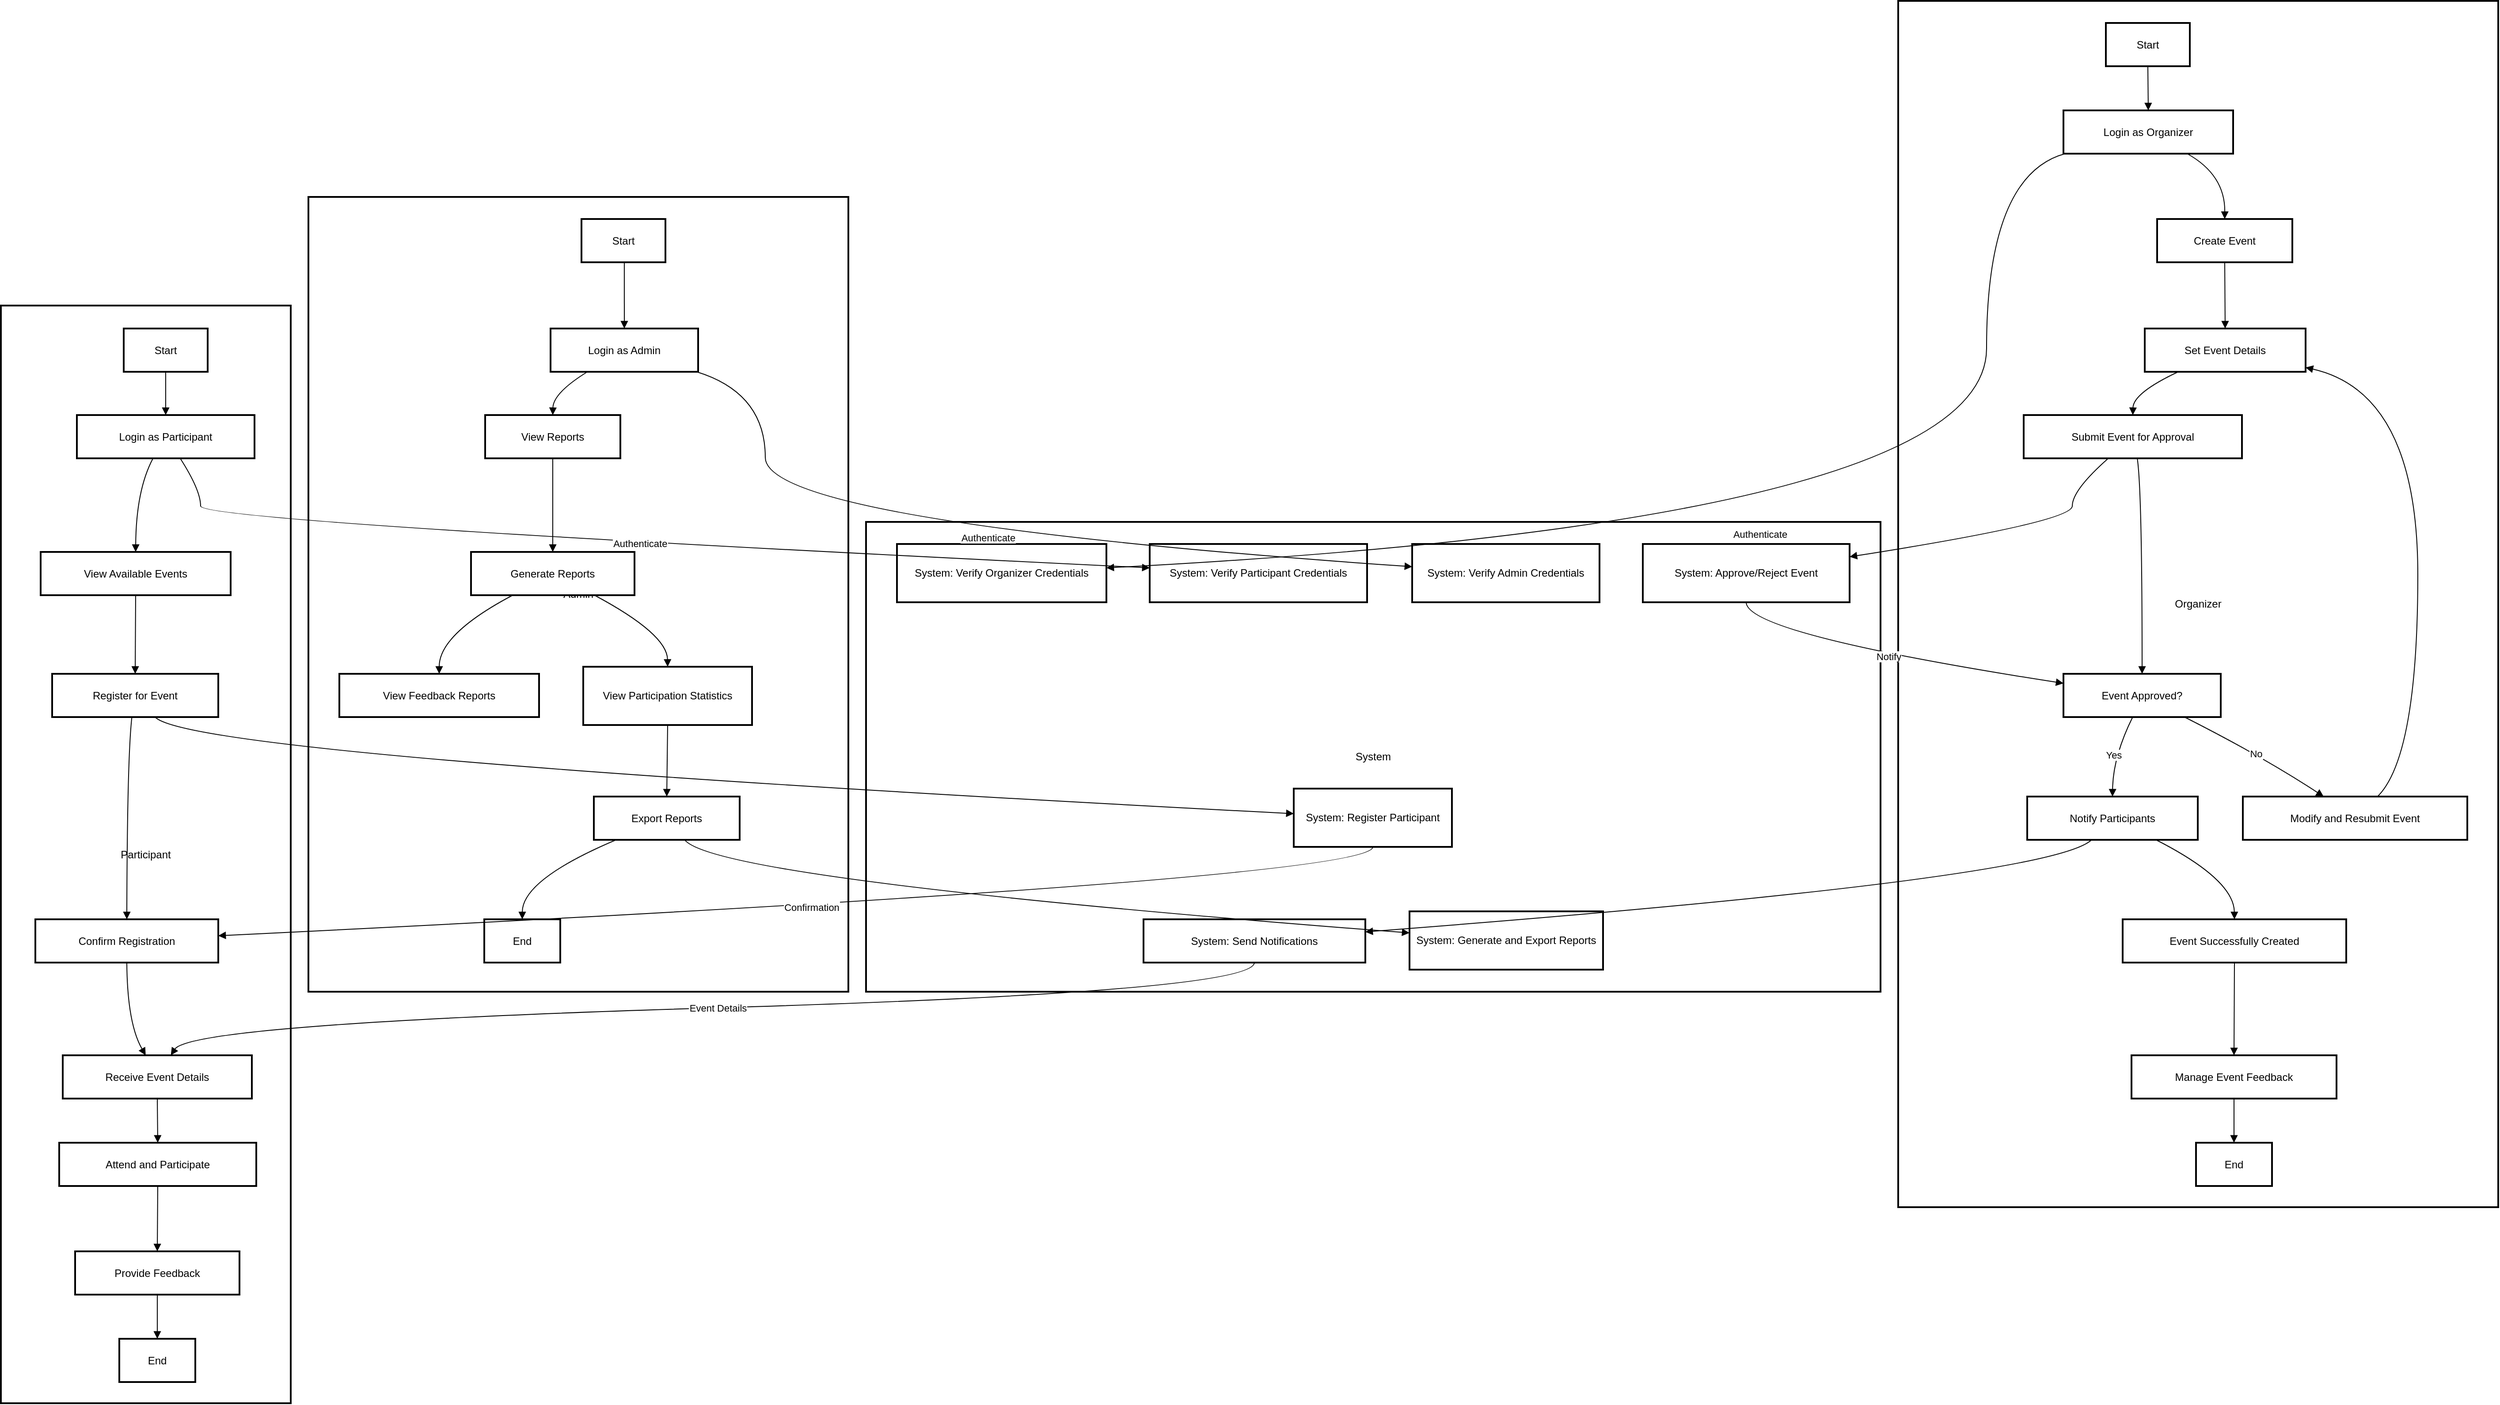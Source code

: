 <mxfile version="24.8.0">
  <diagram name="Page-1" id="Lv1EXdllRTtPLXimmgLl">
    <mxGraphModel dx="1632" dy="832" grid="1" gridSize="10" guides="1" tooltips="1" connect="1" arrows="1" fold="1" page="1" pageScale="1" pageWidth="850" pageHeight="1100" math="0" shadow="0">
      <root>
        <mxCell id="0" />
        <mxCell id="1" parent="0" />
        <mxCell id="HRPX82jSvd55i5NpNz3y-71" value="System" style="whiteSpace=wrap;strokeWidth=2;" vertex="1" parent="1">
          <mxGeometry x="1819" y="850" width="1148" height="532" as="geometry" />
        </mxCell>
        <mxCell id="HRPX82jSvd55i5NpNz3y-72" value="Admin" style="whiteSpace=wrap;strokeWidth=2;" vertex="1" parent="1">
          <mxGeometry x="1188" y="482" width="611" height="900" as="geometry" />
        </mxCell>
        <mxCell id="HRPX82jSvd55i5NpNz3y-73" value="Participant" style="whiteSpace=wrap;strokeWidth=2;" vertex="1" parent="1">
          <mxGeometry x="840" y="605" width="328" height="1243" as="geometry" />
        </mxCell>
        <mxCell id="HRPX82jSvd55i5NpNz3y-74" value="Organizer" style="whiteSpace=wrap;strokeWidth=2;" vertex="1" parent="1">
          <mxGeometry x="2987" y="260" width="679" height="1366" as="geometry" />
        </mxCell>
        <mxCell id="HRPX82jSvd55i5NpNz3y-75" value="Start" style="whiteSpace=wrap;strokeWidth=2;" vertex="1" parent="1">
          <mxGeometry x="3222" y="285" width="95" height="49" as="geometry" />
        </mxCell>
        <mxCell id="HRPX82jSvd55i5NpNz3y-76" value="Login as Organizer" style="whiteSpace=wrap;strokeWidth=2;" vertex="1" parent="1">
          <mxGeometry x="3174" y="384" width="192" height="49" as="geometry" />
        </mxCell>
        <mxCell id="HRPX82jSvd55i5NpNz3y-77" value="Create Event" style="whiteSpace=wrap;strokeWidth=2;" vertex="1" parent="1">
          <mxGeometry x="3280" y="507" width="153" height="49" as="geometry" />
        </mxCell>
        <mxCell id="HRPX82jSvd55i5NpNz3y-78" value="Set Event Details" style="whiteSpace=wrap;strokeWidth=2;" vertex="1" parent="1">
          <mxGeometry x="3266" y="631" width="182" height="49" as="geometry" />
        </mxCell>
        <mxCell id="HRPX82jSvd55i5NpNz3y-79" value="Submit Event for Approval" style="whiteSpace=wrap;strokeWidth=2;" vertex="1" parent="1">
          <mxGeometry x="3129" y="729" width="247" height="49" as="geometry" />
        </mxCell>
        <mxCell id="HRPX82jSvd55i5NpNz3y-80" value="Event Approved?" style="whiteSpace=wrap;strokeWidth=2;" vertex="1" parent="1">
          <mxGeometry x="3174" y="1022" width="178" height="49" as="geometry" />
        </mxCell>
        <mxCell id="HRPX82jSvd55i5NpNz3y-81" value="Notify Participants" style="whiteSpace=wrap;strokeWidth=2;" vertex="1" parent="1">
          <mxGeometry x="3133" y="1161" width="193" height="49" as="geometry" />
        </mxCell>
        <mxCell id="HRPX82jSvd55i5NpNz3y-82" value="Event Successfully Created" style="whiteSpace=wrap;strokeWidth=2;" vertex="1" parent="1">
          <mxGeometry x="3241" y="1300" width="253" height="49" as="geometry" />
        </mxCell>
        <mxCell id="HRPX82jSvd55i5NpNz3y-83" value="Manage Event Feedback" style="whiteSpace=wrap;strokeWidth=2;" vertex="1" parent="1">
          <mxGeometry x="3251" y="1454" width="232" height="49" as="geometry" />
        </mxCell>
        <mxCell id="HRPX82jSvd55i5NpNz3y-84" value="End" style="whiteSpace=wrap;strokeWidth=2;" vertex="1" parent="1">
          <mxGeometry x="3324" y="1553" width="86" height="49" as="geometry" />
        </mxCell>
        <mxCell id="HRPX82jSvd55i5NpNz3y-85" value="Modify and Resubmit Event" style="whiteSpace=wrap;strokeWidth=2;" vertex="1" parent="1">
          <mxGeometry x="3377" y="1161" width="254" height="49" as="geometry" />
        </mxCell>
        <mxCell id="HRPX82jSvd55i5NpNz3y-86" value="Start" style="whiteSpace=wrap;strokeWidth=2;" vertex="1" parent="1">
          <mxGeometry x="979" y="631" width="95" height="49" as="geometry" />
        </mxCell>
        <mxCell id="HRPX82jSvd55i5NpNz3y-87" value="Login as Participant" style="whiteSpace=wrap;strokeWidth=2;" vertex="1" parent="1">
          <mxGeometry x="926" y="729" width="201" height="49" as="geometry" />
        </mxCell>
        <mxCell id="HRPX82jSvd55i5NpNz3y-88" value="View Available Events" style="whiteSpace=wrap;strokeWidth=2;" vertex="1" parent="1">
          <mxGeometry x="885" y="884" width="215" height="49" as="geometry" />
        </mxCell>
        <mxCell id="HRPX82jSvd55i5NpNz3y-89" value="Register for Event" style="whiteSpace=wrap;strokeWidth=2;" vertex="1" parent="1">
          <mxGeometry x="898" y="1022" width="188" height="49" as="geometry" />
        </mxCell>
        <mxCell id="HRPX82jSvd55i5NpNz3y-90" value="Confirm Registration" style="whiteSpace=wrap;strokeWidth=2;" vertex="1" parent="1">
          <mxGeometry x="879" y="1300" width="207" height="49" as="geometry" />
        </mxCell>
        <mxCell id="HRPX82jSvd55i5NpNz3y-91" value="Receive Event Details" style="whiteSpace=wrap;strokeWidth=2;" vertex="1" parent="1">
          <mxGeometry x="910" y="1454" width="214" height="49" as="geometry" />
        </mxCell>
        <mxCell id="HRPX82jSvd55i5NpNz3y-92" value="Attend and Participate" style="whiteSpace=wrap;strokeWidth=2;" vertex="1" parent="1">
          <mxGeometry x="906" y="1553" width="223" height="49" as="geometry" />
        </mxCell>
        <mxCell id="HRPX82jSvd55i5NpNz3y-93" value="Provide Feedback" style="whiteSpace=wrap;strokeWidth=2;" vertex="1" parent="1">
          <mxGeometry x="924" y="1676" width="186" height="49" as="geometry" />
        </mxCell>
        <mxCell id="HRPX82jSvd55i5NpNz3y-94" value="End" style="whiteSpace=wrap;strokeWidth=2;" vertex="1" parent="1">
          <mxGeometry x="974" y="1775" width="86" height="49" as="geometry" />
        </mxCell>
        <mxCell id="HRPX82jSvd55i5NpNz3y-95" value="Start" style="whiteSpace=wrap;strokeWidth=2;" vertex="1" parent="1">
          <mxGeometry x="1497" y="507" width="95" height="49" as="geometry" />
        </mxCell>
        <mxCell id="HRPX82jSvd55i5NpNz3y-96" value="Login as Admin" style="whiteSpace=wrap;strokeWidth=2;" vertex="1" parent="1">
          <mxGeometry x="1462" y="631" width="167" height="49" as="geometry" />
        </mxCell>
        <mxCell id="HRPX82jSvd55i5NpNz3y-97" value="View Reports" style="whiteSpace=wrap;strokeWidth=2;" vertex="1" parent="1">
          <mxGeometry x="1388" y="729" width="153" height="49" as="geometry" />
        </mxCell>
        <mxCell id="HRPX82jSvd55i5NpNz3y-98" value="Generate Reports" style="whiteSpace=wrap;strokeWidth=2;" vertex="1" parent="1">
          <mxGeometry x="1372" y="884" width="185" height="49" as="geometry" />
        </mxCell>
        <mxCell id="HRPX82jSvd55i5NpNz3y-99" value="View Feedback Reports" style="whiteSpace=wrap;strokeWidth=2;" vertex="1" parent="1">
          <mxGeometry x="1223" y="1022" width="226" height="49" as="geometry" />
        </mxCell>
        <mxCell id="HRPX82jSvd55i5NpNz3y-100" value="View Participation Statistics" style="whiteSpace=wrap;strokeWidth=2;" vertex="1" parent="1">
          <mxGeometry x="1499" y="1014" width="191" height="66" as="geometry" />
        </mxCell>
        <mxCell id="HRPX82jSvd55i5NpNz3y-101" value="Export Reports" style="whiteSpace=wrap;strokeWidth=2;" vertex="1" parent="1">
          <mxGeometry x="1511" y="1161" width="165" height="49" as="geometry" />
        </mxCell>
        <mxCell id="HRPX82jSvd55i5NpNz3y-102" value="End" style="whiteSpace=wrap;strokeWidth=2;" vertex="1" parent="1">
          <mxGeometry x="1387" y="1300" width="86" height="49" as="geometry" />
        </mxCell>
        <mxCell id="HRPX82jSvd55i5NpNz3y-103" value="System: Verify Organizer Credentials" style="whiteSpace=wrap;strokeWidth=2;" vertex="1" parent="1">
          <mxGeometry x="1854" y="875" width="237" height="66" as="geometry" />
        </mxCell>
        <mxCell id="HRPX82jSvd55i5NpNz3y-104" value="System: Verify Participant Credentials" style="whiteSpace=wrap;strokeWidth=2;" vertex="1" parent="1">
          <mxGeometry x="2140" y="875" width="246" height="66" as="geometry" />
        </mxCell>
        <mxCell id="HRPX82jSvd55i5NpNz3y-105" value="System: Verify Admin Credentials" style="whiteSpace=wrap;strokeWidth=2;" vertex="1" parent="1">
          <mxGeometry x="2437" y="875" width="212" height="66" as="geometry" />
        </mxCell>
        <mxCell id="HRPX82jSvd55i5NpNz3y-106" value="System: Approve/Reject Event" style="whiteSpace=wrap;strokeWidth=2;" vertex="1" parent="1">
          <mxGeometry x="2698" y="875" width="234" height="66" as="geometry" />
        </mxCell>
        <mxCell id="HRPX82jSvd55i5NpNz3y-107" value="System: Register Participant" style="whiteSpace=wrap;strokeWidth=2;" vertex="1" parent="1">
          <mxGeometry x="2303" y="1152" width="179" height="66" as="geometry" />
        </mxCell>
        <mxCell id="HRPX82jSvd55i5NpNz3y-108" value="System: Send Notifications" style="whiteSpace=wrap;strokeWidth=2;" vertex="1" parent="1">
          <mxGeometry x="2133" y="1300" width="251" height="49" as="geometry" />
        </mxCell>
        <mxCell id="HRPX82jSvd55i5NpNz3y-109" value="System: Generate and Export Reports" style="whiteSpace=wrap;strokeWidth=2;" vertex="1" parent="1">
          <mxGeometry x="2434" y="1291" width="219" height="66" as="geometry" />
        </mxCell>
        <mxCell id="HRPX82jSvd55i5NpNz3y-110" value="" style="curved=1;startArrow=none;endArrow=block;exitX=0.5;exitY=0.99;entryX=0.5;entryY=-0.01;rounded=0;" edge="1" parent="1" source="HRPX82jSvd55i5NpNz3y-75" target="HRPX82jSvd55i5NpNz3y-76">
          <mxGeometry relative="1" as="geometry">
            <Array as="points" />
          </mxGeometry>
        </mxCell>
        <mxCell id="HRPX82jSvd55i5NpNz3y-111" value="" style="curved=1;startArrow=none;endArrow=block;exitX=0.72;exitY=0.98;entryX=0.5;entryY=0;rounded=0;" edge="1" parent="1" source="HRPX82jSvd55i5NpNz3y-76" target="HRPX82jSvd55i5NpNz3y-77">
          <mxGeometry relative="1" as="geometry">
            <Array as="points">
              <mxPoint x="3357" y="457" />
            </Array>
          </mxGeometry>
        </mxCell>
        <mxCell id="HRPX82jSvd55i5NpNz3y-112" value="" style="curved=1;startArrow=none;endArrow=block;exitX=0.5;exitY=0.99;entryX=0.5;entryY=-0.01;rounded=0;" edge="1" parent="1" source="HRPX82jSvd55i5NpNz3y-77" target="HRPX82jSvd55i5NpNz3y-78">
          <mxGeometry relative="1" as="geometry">
            <Array as="points" />
          </mxGeometry>
        </mxCell>
        <mxCell id="HRPX82jSvd55i5NpNz3y-113" value="" style="curved=1;startArrow=none;endArrow=block;exitX=0.22;exitY=0.98;entryX=0.5;entryY=0;rounded=0;" edge="1" parent="1" source="HRPX82jSvd55i5NpNz3y-78" target="HRPX82jSvd55i5NpNz3y-79">
          <mxGeometry relative="1" as="geometry">
            <Array as="points">
              <mxPoint x="3253" y="704" />
            </Array>
          </mxGeometry>
        </mxCell>
        <mxCell id="HRPX82jSvd55i5NpNz3y-114" value="" style="curved=1;startArrow=none;endArrow=block;exitX=0.52;exitY=0.99;entryX=0.5;entryY=0.01;rounded=0;" edge="1" parent="1" source="HRPX82jSvd55i5NpNz3y-79" target="HRPX82jSvd55i5NpNz3y-80">
          <mxGeometry relative="1" as="geometry">
            <Array as="points">
              <mxPoint x="3263" y="814" />
            </Array>
          </mxGeometry>
        </mxCell>
        <mxCell id="HRPX82jSvd55i5NpNz3y-115" value="Yes" style="curved=1;startArrow=none;endArrow=block;exitX=0.44;exitY=1;entryX=0.5;entryY=0;rounded=0;" edge="1" parent="1" source="HRPX82jSvd55i5NpNz3y-80" target="HRPX82jSvd55i5NpNz3y-81">
          <mxGeometry relative="1" as="geometry">
            <Array as="points">
              <mxPoint x="3230" y="1116" />
            </Array>
          </mxGeometry>
        </mxCell>
        <mxCell id="HRPX82jSvd55i5NpNz3y-116" value="" style="curved=1;startArrow=none;endArrow=block;exitX=0.75;exitY=0.99;entryX=0.5;entryY=-0.01;rounded=0;" edge="1" parent="1" source="HRPX82jSvd55i5NpNz3y-81" target="HRPX82jSvd55i5NpNz3y-82">
          <mxGeometry relative="1" as="geometry">
            <Array as="points">
              <mxPoint x="3367" y="1255" />
            </Array>
          </mxGeometry>
        </mxCell>
        <mxCell id="HRPX82jSvd55i5NpNz3y-117" value="" style="curved=1;startArrow=none;endArrow=block;exitX=0.5;exitY=0.98;entryX=0.5;entryY=0.01;rounded=0;" edge="1" parent="1" source="HRPX82jSvd55i5NpNz3y-82" target="HRPX82jSvd55i5NpNz3y-83">
          <mxGeometry relative="1" as="geometry">
            <Array as="points" />
          </mxGeometry>
        </mxCell>
        <mxCell id="HRPX82jSvd55i5NpNz3y-118" value="" style="curved=1;startArrow=none;endArrow=block;exitX=0.5;exitY=1;entryX=0.5;entryY=0;rounded=0;" edge="1" parent="1" source="HRPX82jSvd55i5NpNz3y-83" target="HRPX82jSvd55i5NpNz3y-84">
          <mxGeometry relative="1" as="geometry">
            <Array as="points" />
          </mxGeometry>
        </mxCell>
        <mxCell id="HRPX82jSvd55i5NpNz3y-119" value="No" style="curved=1;startArrow=none;endArrow=block;exitX=0.77;exitY=1;entryX=0.36;entryY=0;rounded=0;" edge="1" parent="1" source="HRPX82jSvd55i5NpNz3y-80" target="HRPX82jSvd55i5NpNz3y-85">
          <mxGeometry relative="1" as="geometry">
            <Array as="points">
              <mxPoint x="3400" y="1116" />
            </Array>
          </mxGeometry>
        </mxCell>
        <mxCell id="HRPX82jSvd55i5NpNz3y-120" value="" style="curved=1;startArrow=none;endArrow=block;exitX=0.6;exitY=0;entryX=1;entryY=0.9;rounded=0;" edge="1" parent="1" source="HRPX82jSvd55i5NpNz3y-85" target="HRPX82jSvd55i5NpNz3y-78">
          <mxGeometry relative="1" as="geometry">
            <Array as="points">
              <mxPoint x="3575" y="1116" />
              <mxPoint x="3575" y="704" />
            </Array>
          </mxGeometry>
        </mxCell>
        <mxCell id="HRPX82jSvd55i5NpNz3y-121" value="" style="curved=1;startArrow=none;endArrow=block;exitX=0.5;exitY=0.98;entryX=0.5;entryY=0;rounded=0;" edge="1" parent="1" source="HRPX82jSvd55i5NpNz3y-86" target="HRPX82jSvd55i5NpNz3y-87">
          <mxGeometry relative="1" as="geometry">
            <Array as="points" />
          </mxGeometry>
        </mxCell>
        <mxCell id="HRPX82jSvd55i5NpNz3y-122" value="" style="curved=1;startArrow=none;endArrow=block;exitX=0.43;exitY=0.99;entryX=0.5;entryY=0;rounded=0;" edge="1" parent="1" source="HRPX82jSvd55i5NpNz3y-87" target="HRPX82jSvd55i5NpNz3y-88">
          <mxGeometry relative="1" as="geometry">
            <Array as="points">
              <mxPoint x="993" y="814" />
            </Array>
          </mxGeometry>
        </mxCell>
        <mxCell id="HRPX82jSvd55i5NpNz3y-123" value="" style="curved=1;startArrow=none;endArrow=block;exitX=0.5;exitY=0.99;entryX=0.5;entryY=0.01;rounded=0;" edge="1" parent="1" source="HRPX82jSvd55i5NpNz3y-88" target="HRPX82jSvd55i5NpNz3y-89">
          <mxGeometry relative="1" as="geometry">
            <Array as="points" />
          </mxGeometry>
        </mxCell>
        <mxCell id="HRPX82jSvd55i5NpNz3y-124" value="" style="curved=1;startArrow=none;endArrow=block;exitX=0.48;exitY=1;entryX=0.5;entryY=-0.01;rounded=0;" edge="1" parent="1" source="HRPX82jSvd55i5NpNz3y-89" target="HRPX82jSvd55i5NpNz3y-90">
          <mxGeometry relative="1" as="geometry">
            <Array as="points">
              <mxPoint x="983" y="1116" />
            </Array>
          </mxGeometry>
        </mxCell>
        <mxCell id="HRPX82jSvd55i5NpNz3y-125" value="" style="curved=1;startArrow=none;endArrow=block;exitX=0.5;exitY=0.98;entryX=0.44;entryY=0.01;rounded=0;" edge="1" parent="1" source="HRPX82jSvd55i5NpNz3y-90" target="HRPX82jSvd55i5NpNz3y-91">
          <mxGeometry relative="1" as="geometry">
            <Array as="points">
              <mxPoint x="983" y="1418" />
            </Array>
          </mxGeometry>
        </mxCell>
        <mxCell id="HRPX82jSvd55i5NpNz3y-126" value="" style="curved=1;startArrow=none;endArrow=block;exitX=0.5;exitY=1;entryX=0.5;entryY=0;rounded=0;" edge="1" parent="1" source="HRPX82jSvd55i5NpNz3y-91" target="HRPX82jSvd55i5NpNz3y-92">
          <mxGeometry relative="1" as="geometry">
            <Array as="points" />
          </mxGeometry>
        </mxCell>
        <mxCell id="HRPX82jSvd55i5NpNz3y-127" value="" style="curved=1;startArrow=none;endArrow=block;exitX=0.5;exitY=0.99;entryX=0.5;entryY=0.01;rounded=0;" edge="1" parent="1" source="HRPX82jSvd55i5NpNz3y-92" target="HRPX82jSvd55i5NpNz3y-93">
          <mxGeometry relative="1" as="geometry">
            <Array as="points" />
          </mxGeometry>
        </mxCell>
        <mxCell id="HRPX82jSvd55i5NpNz3y-128" value="" style="curved=1;startArrow=none;endArrow=block;exitX=0.5;exitY=1;entryX=0.5;entryY=0;rounded=0;" edge="1" parent="1" source="HRPX82jSvd55i5NpNz3y-93" target="HRPX82jSvd55i5NpNz3y-94">
          <mxGeometry relative="1" as="geometry">
            <Array as="points" />
          </mxGeometry>
        </mxCell>
        <mxCell id="HRPX82jSvd55i5NpNz3y-129" value="" style="curved=1;startArrow=none;endArrow=block;exitX=0.51;exitY=0.99;entryX=0.5;entryY=-0.01;rounded=0;" edge="1" parent="1" source="HRPX82jSvd55i5NpNz3y-95" target="HRPX82jSvd55i5NpNz3y-96">
          <mxGeometry relative="1" as="geometry">
            <Array as="points" />
          </mxGeometry>
        </mxCell>
        <mxCell id="HRPX82jSvd55i5NpNz3y-130" value="" style="curved=1;startArrow=none;endArrow=block;exitX=0.26;exitY=0.98;entryX=0.5;entryY=0;rounded=0;" edge="1" parent="1" source="HRPX82jSvd55i5NpNz3y-96" target="HRPX82jSvd55i5NpNz3y-97">
          <mxGeometry relative="1" as="geometry">
            <Array as="points">
              <mxPoint x="1465" y="704" />
            </Array>
          </mxGeometry>
        </mxCell>
        <mxCell id="HRPX82jSvd55i5NpNz3y-131" value="" style="curved=1;startArrow=none;endArrow=block;exitX=0.5;exitY=0.99;entryX=0.5;entryY=0;rounded=0;" edge="1" parent="1" source="HRPX82jSvd55i5NpNz3y-97" target="HRPX82jSvd55i5NpNz3y-98">
          <mxGeometry relative="1" as="geometry">
            <Array as="points" />
          </mxGeometry>
        </mxCell>
        <mxCell id="HRPX82jSvd55i5NpNz3y-132" value="" style="curved=1;startArrow=none;endArrow=block;exitX=0.26;exitY=0.99;entryX=0.5;entryY=0.01;rounded=0;" edge="1" parent="1" source="HRPX82jSvd55i5NpNz3y-98" target="HRPX82jSvd55i5NpNz3y-99">
          <mxGeometry relative="1" as="geometry">
            <Array as="points">
              <mxPoint x="1336" y="977" />
            </Array>
          </mxGeometry>
        </mxCell>
        <mxCell id="HRPX82jSvd55i5NpNz3y-133" value="" style="curved=1;startArrow=none;endArrow=block;exitX=0.75;exitY=0.99;entryX=0.5;entryY=-0.01;rounded=0;" edge="1" parent="1" source="HRPX82jSvd55i5NpNz3y-98" target="HRPX82jSvd55i5NpNz3y-100">
          <mxGeometry relative="1" as="geometry">
            <Array as="points">
              <mxPoint x="1594" y="977" />
            </Array>
          </mxGeometry>
        </mxCell>
        <mxCell id="HRPX82jSvd55i5NpNz3y-134" value="" style="curved=1;startArrow=none;endArrow=block;exitX=0.5;exitY=1;entryX=0.5;entryY=0;rounded=0;" edge="1" parent="1" source="HRPX82jSvd55i5NpNz3y-100" target="HRPX82jSvd55i5NpNz3y-101">
          <mxGeometry relative="1" as="geometry">
            <Array as="points" />
          </mxGeometry>
        </mxCell>
        <mxCell id="HRPX82jSvd55i5NpNz3y-135" value="" style="curved=1;startArrow=none;endArrow=block;exitX=0.16;exitY=0.99;entryX=0.5;entryY=-0.01;rounded=0;" edge="1" parent="1" source="HRPX82jSvd55i5NpNz3y-101" target="HRPX82jSvd55i5NpNz3y-102">
          <mxGeometry relative="1" as="geometry">
            <Array as="points">
              <mxPoint x="1430" y="1255" />
            </Array>
          </mxGeometry>
        </mxCell>
        <mxCell id="HRPX82jSvd55i5NpNz3y-136" value="Authenticate" style="curved=1;startArrow=none;endArrow=block;exitX=0.03;exitY=0.98;entryX=1;entryY=0.41;rounded=0;" edge="1" parent="1" source="HRPX82jSvd55i5NpNz3y-76" target="HRPX82jSvd55i5NpNz3y-103">
          <mxGeometry relative="1" as="geometry">
            <Array as="points">
              <mxPoint x="3087" y="457" />
              <mxPoint x="3087" y="850" />
            </Array>
          </mxGeometry>
        </mxCell>
        <mxCell id="HRPX82jSvd55i5NpNz3y-137" value="Authenticate" style="curved=1;startArrow=none;endArrow=block;exitX=0.58;exitY=0.99;entryX=0;entryY=0.41;rounded=0;" edge="1" parent="1" source="HRPX82jSvd55i5NpNz3y-87" target="HRPX82jSvd55i5NpNz3y-104">
          <mxGeometry relative="1" as="geometry">
            <Array as="points">
              <mxPoint x="1066" y="814" />
              <mxPoint x="1066" y="850" />
            </Array>
          </mxGeometry>
        </mxCell>
        <mxCell id="HRPX82jSvd55i5NpNz3y-138" value="Authenticate" style="curved=1;startArrow=none;endArrow=block;exitX=0.97;exitY=0.98;entryX=0;entryY=0.39;rounded=0;" edge="1" parent="1" source="HRPX82jSvd55i5NpNz3y-96" target="HRPX82jSvd55i5NpNz3y-105">
          <mxGeometry relative="1" as="geometry">
            <Array as="points">
              <mxPoint x="1705" y="704" />
              <mxPoint x="1705" y="850" />
            </Array>
          </mxGeometry>
        </mxCell>
        <mxCell id="HRPX82jSvd55i5NpNz3y-139" value="" style="curved=1;startArrow=none;endArrow=block;exitX=0.39;exitY=0.99;entryX=1;entryY=0.22;rounded=0;" edge="1" parent="1" source="HRPX82jSvd55i5NpNz3y-79" target="HRPX82jSvd55i5NpNz3y-106">
          <mxGeometry relative="1" as="geometry">
            <Array as="points">
              <mxPoint x="3184" y="814" />
              <mxPoint x="3184" y="850" />
            </Array>
          </mxGeometry>
        </mxCell>
        <mxCell id="HRPX82jSvd55i5NpNz3y-140" value="" style="curved=1;startArrow=none;endArrow=block;exitX=0.62;exitY=1;entryX=0;entryY=0.43;rounded=0;" edge="1" parent="1" source="HRPX82jSvd55i5NpNz3y-89" target="HRPX82jSvd55i5NpNz3y-107">
          <mxGeometry relative="1" as="geometry">
            <Array as="points">
              <mxPoint x="1056" y="1116" />
            </Array>
          </mxGeometry>
        </mxCell>
        <mxCell id="HRPX82jSvd55i5NpNz3y-141" value="" style="curved=1;startArrow=none;endArrow=block;exitX=0.38;exitY=0.99;entryX=1;entryY=0.29;rounded=0;" edge="1" parent="1" source="HRPX82jSvd55i5NpNz3y-81" target="HRPX82jSvd55i5NpNz3y-108">
          <mxGeometry relative="1" as="geometry">
            <Array as="points">
              <mxPoint x="3159" y="1255" />
            </Array>
          </mxGeometry>
        </mxCell>
        <mxCell id="HRPX82jSvd55i5NpNz3y-142" value="" style="curved=1;startArrow=none;endArrow=block;exitX=0.62;exitY=0.99;entryX=0;entryY=0.37;rounded=0;" edge="1" parent="1" source="HRPX82jSvd55i5NpNz3y-101" target="HRPX82jSvd55i5NpNz3y-109">
          <mxGeometry relative="1" as="geometry">
            <Array as="points">
              <mxPoint x="1649" y="1255" />
            </Array>
          </mxGeometry>
        </mxCell>
        <mxCell id="HRPX82jSvd55i5NpNz3y-143" value="Notify" style="curved=1;startArrow=none;endArrow=block;exitX=0.5;exitY=1;entryX=0;entryY=0.22;rounded=0;" edge="1" parent="1" source="HRPX82jSvd55i5NpNz3y-106" target="HRPX82jSvd55i5NpNz3y-80">
          <mxGeometry relative="1" as="geometry">
            <Array as="points">
              <mxPoint x="2815" y="977" />
            </Array>
          </mxGeometry>
        </mxCell>
        <mxCell id="HRPX82jSvd55i5NpNz3y-144" value="Confirmation" style="curved=1;startArrow=none;endArrow=block;exitX=0.5;exitY=1;entryX=1;entryY=0.38;rounded=0;" edge="1" parent="1" source="HRPX82jSvd55i5NpNz3y-107" target="HRPX82jSvd55i5NpNz3y-90">
          <mxGeometry relative="1" as="geometry">
            <Array as="points">
              <mxPoint x="2393" y="1255" />
            </Array>
          </mxGeometry>
        </mxCell>
        <mxCell id="HRPX82jSvd55i5NpNz3y-145" value="Event Details" style="curved=1;startArrow=none;endArrow=block;exitX=0.5;exitY=0.98;entryX=0.57;entryY=0.01;rounded=0;" edge="1" parent="1" source="HRPX82jSvd55i5NpNz3y-108" target="HRPX82jSvd55i5NpNz3y-91">
          <mxGeometry relative="1" as="geometry">
            <Array as="points">
              <mxPoint x="2258" y="1382" />
              <mxPoint x="1056" y="1418" />
            </Array>
          </mxGeometry>
        </mxCell>
      </root>
    </mxGraphModel>
  </diagram>
</mxfile>

